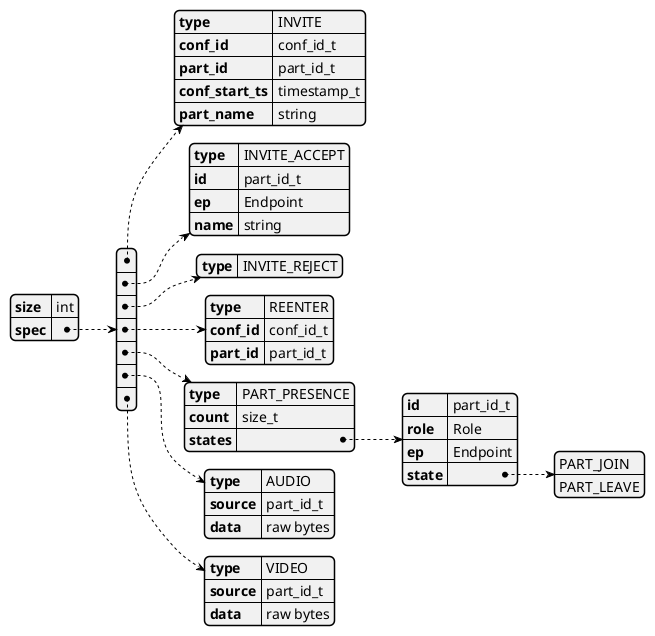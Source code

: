 @startjson
{
  "size": "int",
  "spec": [
    {
      "type": "INVITE",
      "conf_id": "conf_id_t",
	    "part_id": "part_id_t",
	    "conf_start_ts": "timestamp_t",
    	"part_name": "string"
    },
    {
      "type": "INVITE_ACCEPT",
      "id": "part_id_t",
	    "ep": "Endpoint",
  	  "name": "string"
    },
    {
      "type": "INVITE_REJECT"
    },
    {
      "type": "REENTER",
      "conf_id": "conf_id_t",
      "part_id": "part_id_t"
    },
    {
      "type": "PART_PRESENCE",
      "count": "size_t",
      "states": {
        "id": "part_id_t",
        "role": "Role",
        "ep": "Endpoint",
        "state": [
          "PART_JOIN",
          "PART_LEAVE"
        ]
      }
    },
    {
      "type": "AUDIO",
	    "source": "part_id_t",
	    "data": "raw bytes"
    },
    {
      "type": "VIDEO",
	    "source": "part_id_t",
	    "data": "raw bytes"
    }
  ]
}
@endjson
